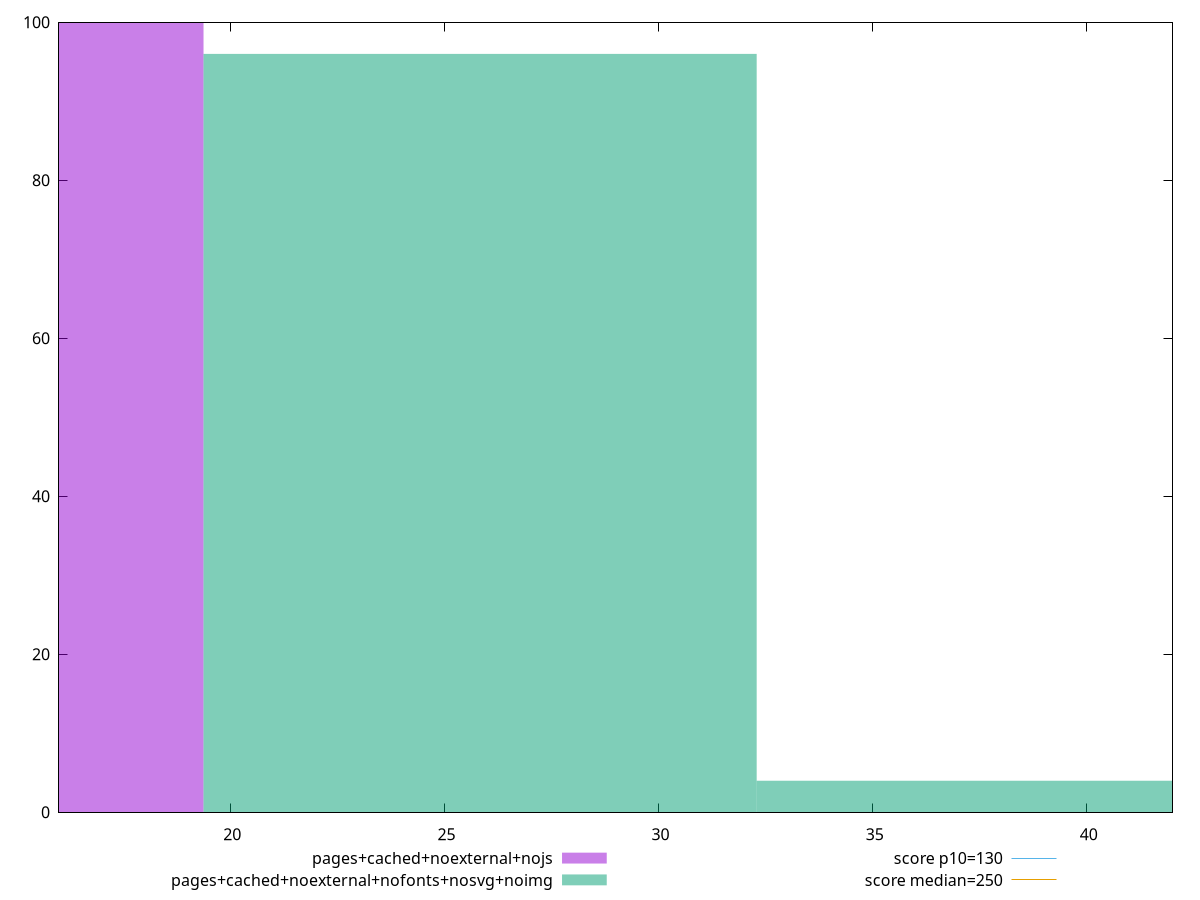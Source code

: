 reset

$pagesCachedNoexternalNojs <<EOF
12.916282542867103 100
EOF

$pagesCachedNoexternalNofontsNosvgNoimg <<EOF
25.832565085734206 96
38.74884762860131 4
EOF

set key outside below
set boxwidth 12.916282542867103
set xrange [16:42]
set yrange [0:100]
set style fill transparent solid 0.5 noborder

set parametric
set terminal svg size 640, 500 enhanced background rgb 'white'
set output "report_00007_2020-12-11T15:55:29.892Z/max-potential-fid/comparison/histogram/10_vs_11.svg"

plot $pagesCachedNoexternalNojs title "pages+cached+noexternal+nojs" with boxes, \
     $pagesCachedNoexternalNofontsNosvgNoimg title "pages+cached+noexternal+nofonts+nosvg+noimg" with boxes, \
     130,t title "score p10=130", \
     250,t title "score median=250"

reset

